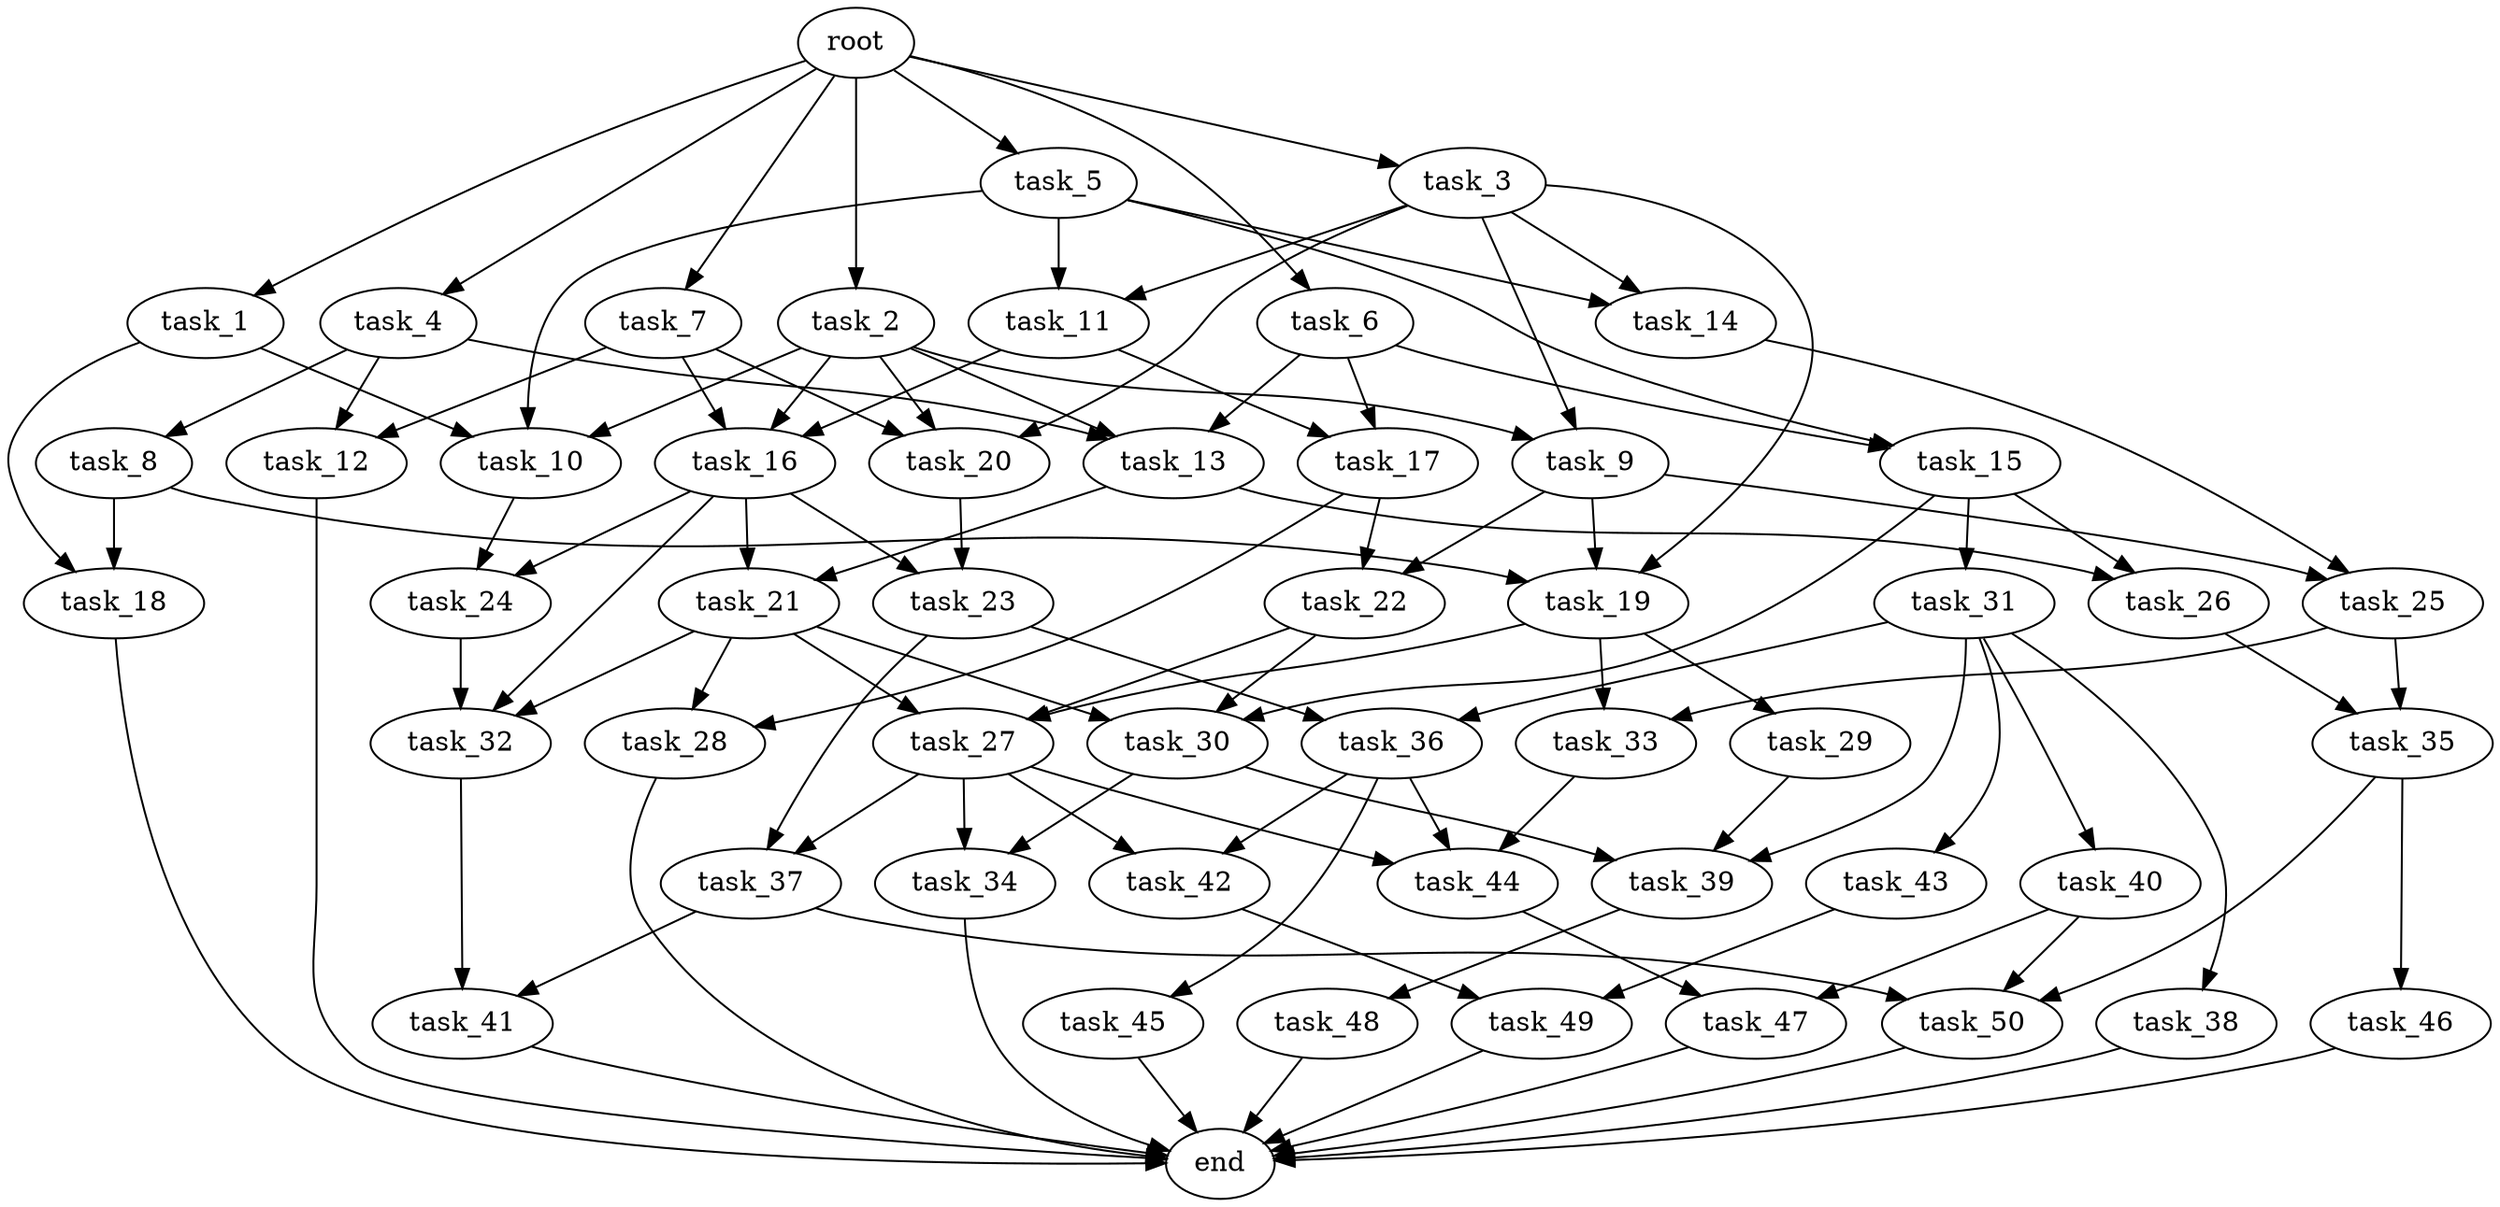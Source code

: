 digraph G {
  root [size="0.000000e+00"];
  task_1 [size="7.674364e+09"];
  task_2 [size="4.033321e+09"];
  task_3 [size="4.577969e+09"];
  task_4 [size="9.904679e+09"];
  task_5 [size="4.942629e+09"];
  task_6 [size="4.710841e+09"];
  task_7 [size="8.708454e+09"];
  task_8 [size="8.288553e+09"];
  task_9 [size="5.770484e+09"];
  task_10 [size="5.319391e+09"];
  task_11 [size="2.466885e+09"];
  task_12 [size="5.595579e+09"];
  task_13 [size="3.584390e+09"];
  task_14 [size="6.156762e+09"];
  task_15 [size="8.905885e+09"];
  task_16 [size="1.069575e+07"];
  task_17 [size="5.277844e+09"];
  task_18 [size="1.852800e+09"];
  task_19 [size="1.467217e+09"];
  task_20 [size="4.697558e+09"];
  task_21 [size="1.689794e+09"];
  task_22 [size="1.032531e+09"];
  task_23 [size="3.525344e+09"];
  task_24 [size="7.593965e+09"];
  task_25 [size="2.420892e+09"];
  task_26 [size="6.770369e+09"];
  task_27 [size="2.950269e+09"];
  task_28 [size="5.728037e+09"];
  task_29 [size="9.857892e+09"];
  task_30 [size="2.279293e+09"];
  task_31 [size="6.037571e+09"];
  task_32 [size="6.151252e+09"];
  task_33 [size="9.169621e+09"];
  task_34 [size="2.891015e+09"];
  task_35 [size="2.011425e+09"];
  task_36 [size="5.629259e+09"];
  task_37 [size="3.204531e+09"];
  task_38 [size="7.441245e+09"];
  task_39 [size="4.148167e+09"];
  task_40 [size="4.355362e+09"];
  task_41 [size="6.625563e+09"];
  task_42 [size="3.680644e+09"];
  task_43 [size="7.457897e+08"];
  task_44 [size="5.830199e+08"];
  task_45 [size="4.906512e+09"];
  task_46 [size="3.140825e+08"];
  task_47 [size="1.497021e+09"];
  task_48 [size="8.521872e+09"];
  task_49 [size="1.579861e+08"];
  task_50 [size="1.465567e+09"];
  end [size="0.000000e+00"];

  root -> task_1 [size="1.000000e-12"];
  root -> task_2 [size="1.000000e-12"];
  root -> task_3 [size="1.000000e-12"];
  root -> task_4 [size="1.000000e-12"];
  root -> task_5 [size="1.000000e-12"];
  root -> task_6 [size="1.000000e-12"];
  root -> task_7 [size="1.000000e-12"];
  task_1 -> task_10 [size="1.773130e+08"];
  task_1 -> task_18 [size="9.263999e+07"];
  task_2 -> task_9 [size="2.885242e+08"];
  task_2 -> task_10 [size="1.773130e+08"];
  task_2 -> task_13 [size="1.194797e+08"];
  task_2 -> task_16 [size="3.565252e+05"];
  task_2 -> task_20 [size="1.565853e+08"];
  task_3 -> task_9 [size="2.885242e+08"];
  task_3 -> task_11 [size="1.233442e+08"];
  task_3 -> task_14 [size="3.078381e+08"];
  task_3 -> task_19 [size="4.890724e+07"];
  task_3 -> task_20 [size="1.565853e+08"];
  task_4 -> task_8 [size="8.288553e+08"];
  task_4 -> task_12 [size="2.797790e+08"];
  task_4 -> task_13 [size="1.194797e+08"];
  task_5 -> task_10 [size="1.773130e+08"];
  task_5 -> task_11 [size="1.233442e+08"];
  task_5 -> task_14 [size="3.078381e+08"];
  task_5 -> task_15 [size="4.452942e+08"];
  task_6 -> task_13 [size="1.194797e+08"];
  task_6 -> task_15 [size="4.452942e+08"];
  task_6 -> task_17 [size="2.638922e+08"];
  task_7 -> task_12 [size="2.797790e+08"];
  task_7 -> task_16 [size="3.565252e+05"];
  task_7 -> task_20 [size="1.565853e+08"];
  task_8 -> task_18 [size="9.263999e+07"];
  task_8 -> task_19 [size="4.890724e+07"];
  task_9 -> task_19 [size="4.890724e+07"];
  task_9 -> task_22 [size="5.162653e+07"];
  task_9 -> task_25 [size="1.210446e+08"];
  task_10 -> task_24 [size="3.796983e+08"];
  task_11 -> task_16 [size="3.565252e+05"];
  task_11 -> task_17 [size="2.638922e+08"];
  task_12 -> end [size="1.000000e-12"];
  task_13 -> task_21 [size="8.448972e+07"];
  task_13 -> task_26 [size="3.385185e+08"];
  task_14 -> task_25 [size="1.210446e+08"];
  task_15 -> task_26 [size="3.385185e+08"];
  task_15 -> task_30 [size="7.597645e+07"];
  task_15 -> task_31 [size="6.037571e+08"];
  task_16 -> task_21 [size="8.448972e+07"];
  task_16 -> task_23 [size="1.762672e+08"];
  task_16 -> task_24 [size="3.796983e+08"];
  task_16 -> task_32 [size="2.050417e+08"];
  task_17 -> task_22 [size="5.162653e+07"];
  task_17 -> task_28 [size="2.864018e+08"];
  task_18 -> end [size="1.000000e-12"];
  task_19 -> task_27 [size="9.834230e+07"];
  task_19 -> task_29 [size="9.857892e+08"];
  task_19 -> task_33 [size="4.584811e+08"];
  task_20 -> task_23 [size="1.762672e+08"];
  task_21 -> task_27 [size="9.834230e+07"];
  task_21 -> task_28 [size="2.864018e+08"];
  task_21 -> task_30 [size="7.597645e+07"];
  task_21 -> task_32 [size="2.050417e+08"];
  task_22 -> task_27 [size="9.834230e+07"];
  task_22 -> task_30 [size="7.597645e+07"];
  task_23 -> task_36 [size="2.814630e+08"];
  task_23 -> task_37 [size="1.602265e+08"];
  task_24 -> task_32 [size="2.050417e+08"];
  task_25 -> task_33 [size="4.584811e+08"];
  task_25 -> task_35 [size="1.005713e+08"];
  task_26 -> task_35 [size="1.005713e+08"];
  task_27 -> task_34 [size="1.445507e+08"];
  task_27 -> task_37 [size="1.602265e+08"];
  task_27 -> task_42 [size="1.840322e+08"];
  task_27 -> task_44 [size="1.943400e+07"];
  task_28 -> end [size="1.000000e-12"];
  task_29 -> task_39 [size="1.382722e+08"];
  task_30 -> task_34 [size="1.445507e+08"];
  task_30 -> task_39 [size="1.382722e+08"];
  task_31 -> task_36 [size="2.814630e+08"];
  task_31 -> task_38 [size="7.441245e+08"];
  task_31 -> task_39 [size="1.382722e+08"];
  task_31 -> task_40 [size="4.355362e+08"];
  task_31 -> task_43 [size="7.457897e+07"];
  task_32 -> task_41 [size="3.312781e+08"];
  task_33 -> task_44 [size="1.943400e+07"];
  task_34 -> end [size="1.000000e-12"];
  task_35 -> task_46 [size="3.140825e+07"];
  task_35 -> task_50 [size="4.885224e+07"];
  task_36 -> task_42 [size="1.840322e+08"];
  task_36 -> task_44 [size="1.943400e+07"];
  task_36 -> task_45 [size="4.906512e+08"];
  task_37 -> task_41 [size="3.312781e+08"];
  task_37 -> task_50 [size="4.885224e+07"];
  task_38 -> end [size="1.000000e-12"];
  task_39 -> task_48 [size="8.521872e+08"];
  task_40 -> task_47 [size="7.485103e+07"];
  task_40 -> task_50 [size="4.885224e+07"];
  task_41 -> end [size="1.000000e-12"];
  task_42 -> task_49 [size="7.899306e+06"];
  task_43 -> task_49 [size="7.899306e+06"];
  task_44 -> task_47 [size="7.485103e+07"];
  task_45 -> end [size="1.000000e-12"];
  task_46 -> end [size="1.000000e-12"];
  task_47 -> end [size="1.000000e-12"];
  task_48 -> end [size="1.000000e-12"];
  task_49 -> end [size="1.000000e-12"];
  task_50 -> end [size="1.000000e-12"];
}

